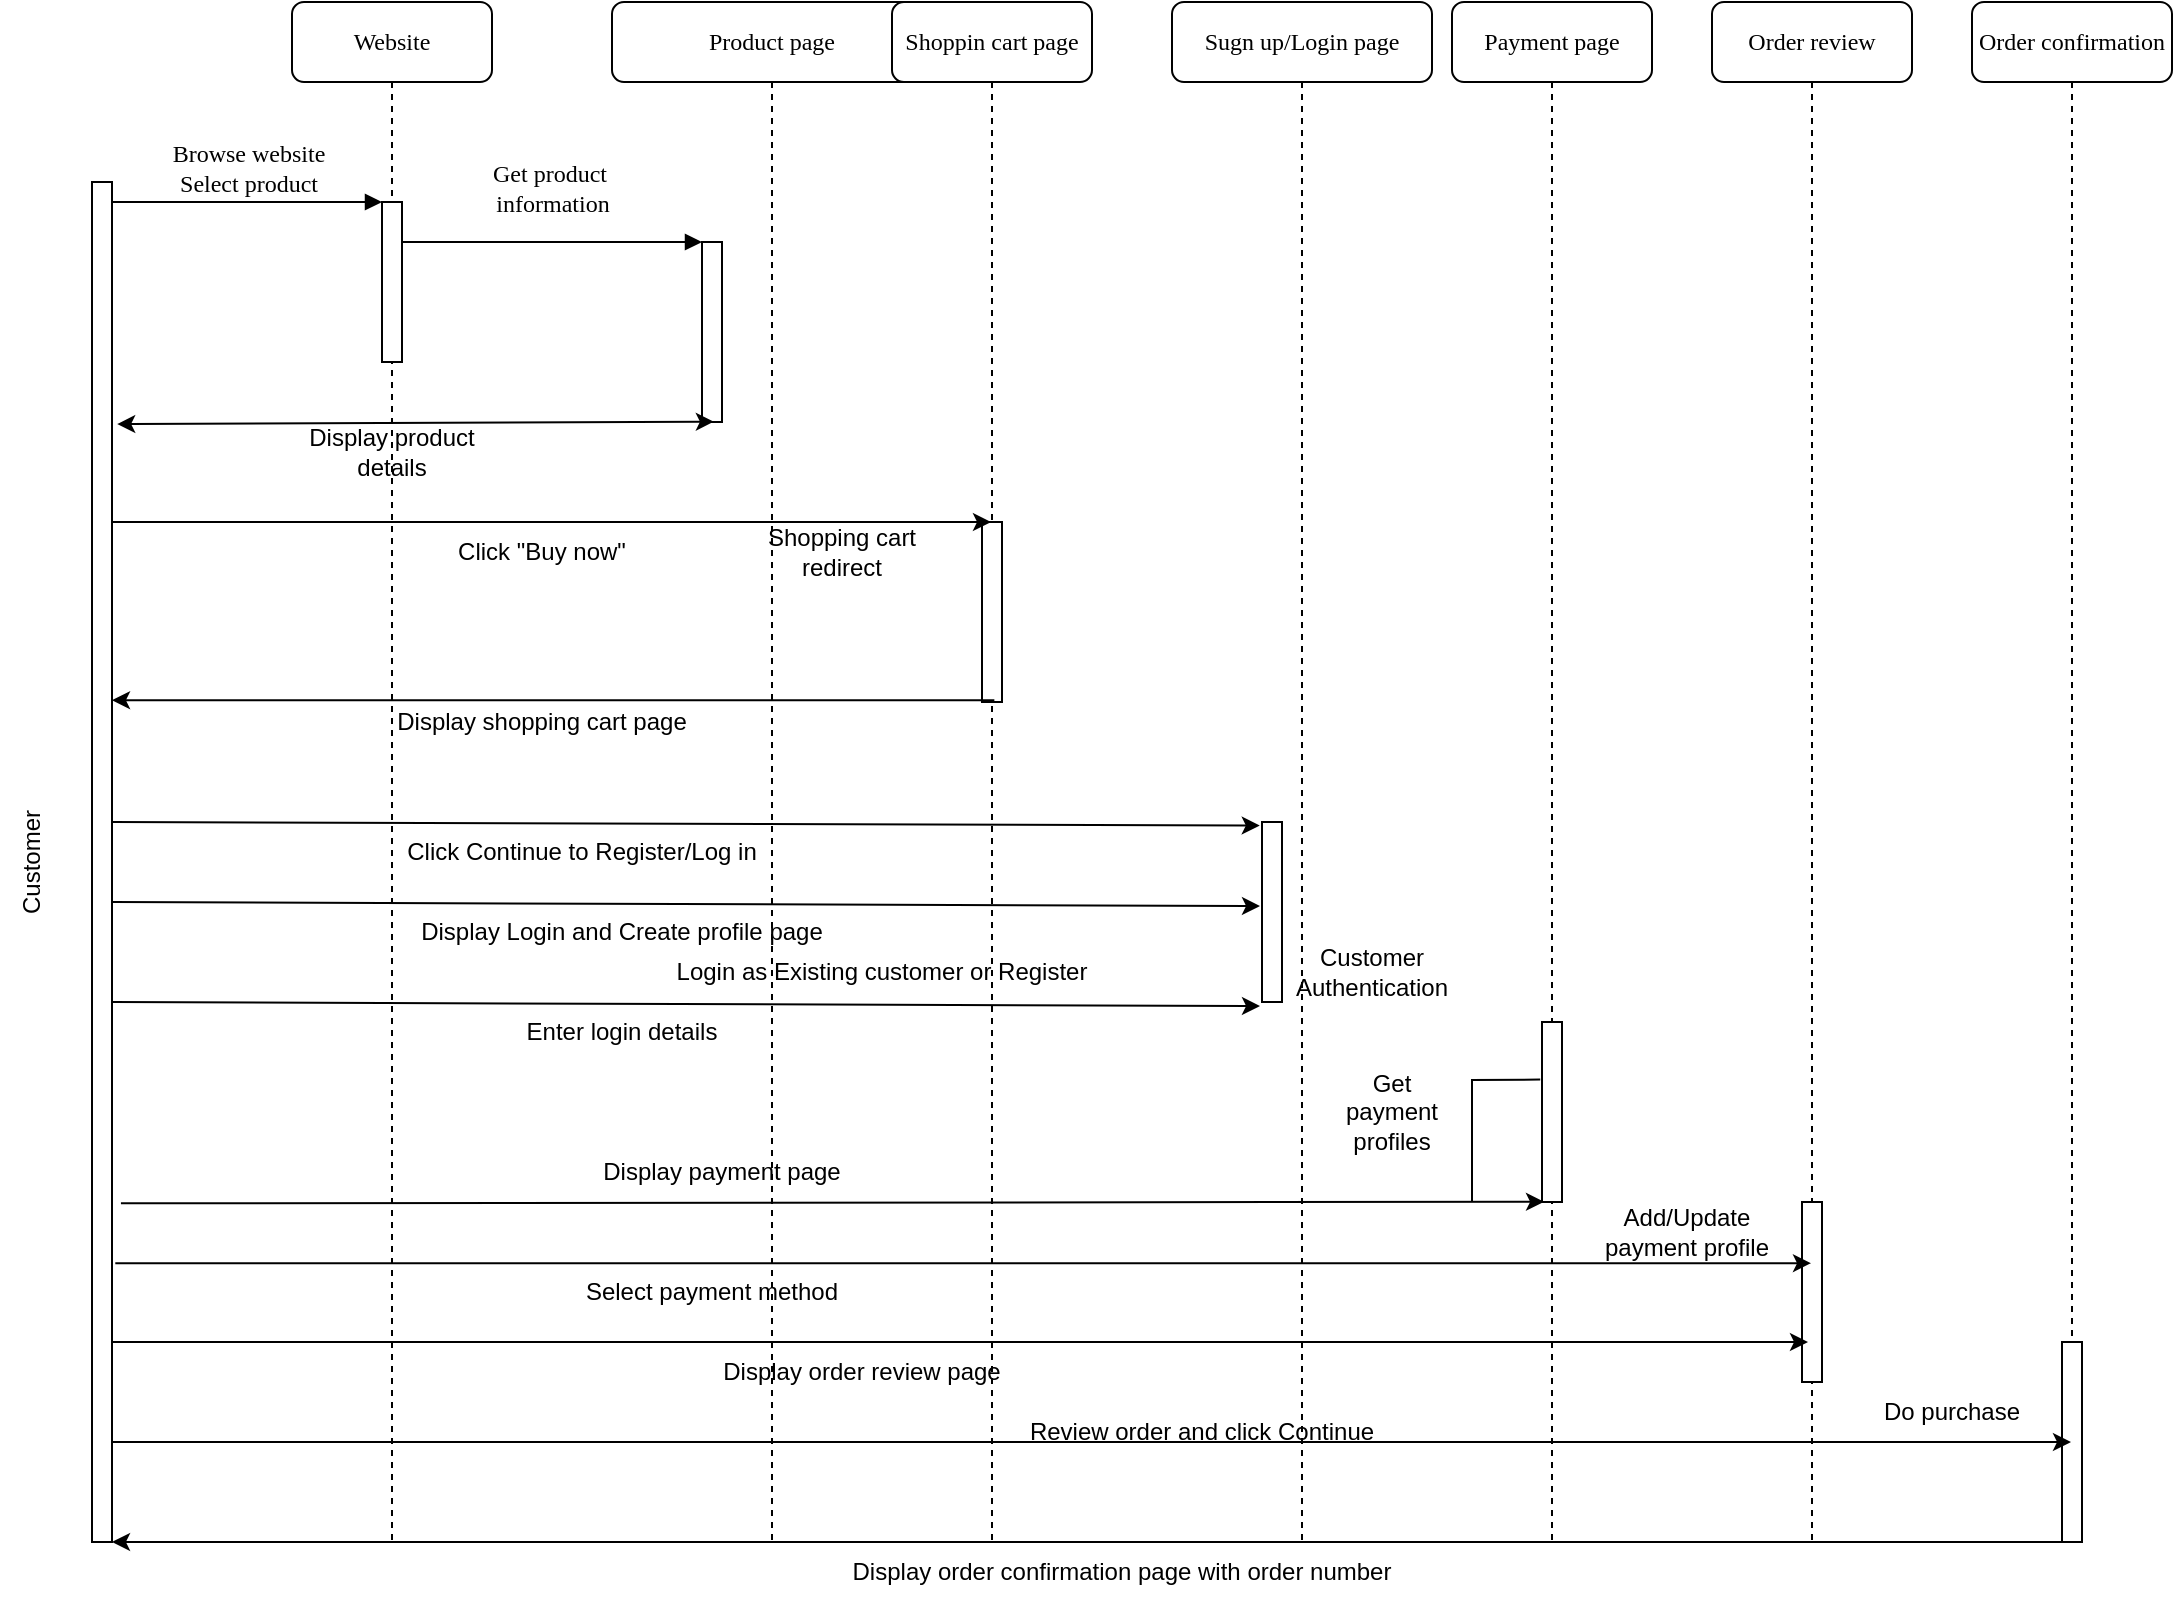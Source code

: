 <mxfile version="24.0.1" type="device">
  <diagram name="Page-1" id="13e1069c-82ec-6db2-03f1-153e76fe0fe0">
    <mxGraphModel dx="1518" dy="665" grid="1" gridSize="10" guides="1" tooltips="1" connect="1" arrows="1" fold="1" page="1" pageScale="1" pageWidth="1100" pageHeight="850" background="none" math="0" shadow="0">
      <root>
        <mxCell id="0" />
        <mxCell id="1" parent="0" />
        <mxCell id="7baba1c4bc27f4b0-2" value="Website" style="shape=umlLifeline;perimeter=lifelinePerimeter;whiteSpace=wrap;html=1;container=1;collapsible=0;recursiveResize=0;outlineConnect=0;rounded=1;shadow=0;comic=0;labelBackgroundColor=none;strokeWidth=1;fontFamily=Verdana;fontSize=12;align=center;" parent="1" vertex="1">
          <mxGeometry x="160" y="80" width="100" height="770" as="geometry" />
        </mxCell>
        <mxCell id="7baba1c4bc27f4b0-10" value="" style="html=1;points=[];perimeter=orthogonalPerimeter;rounded=0;shadow=0;comic=0;labelBackgroundColor=none;strokeWidth=1;fontFamily=Verdana;fontSize=12;align=center;" parent="7baba1c4bc27f4b0-2" vertex="1">
          <mxGeometry x="45" y="100" width="10" height="80" as="geometry" />
        </mxCell>
        <mxCell id="g1QLMiPOM54anOrB79mj-6" value="Display product details" style="text;html=1;align=center;verticalAlign=middle;whiteSpace=wrap;rounded=0;" vertex="1" parent="7baba1c4bc27f4b0-2">
          <mxGeometry y="210" width="100" height="30" as="geometry" />
        </mxCell>
        <mxCell id="7baba1c4bc27f4b0-3" value="Product page" style="shape=umlLifeline;perimeter=lifelinePerimeter;whiteSpace=wrap;html=1;container=1;collapsible=0;recursiveResize=0;outlineConnect=0;rounded=1;shadow=0;comic=0;labelBackgroundColor=none;strokeWidth=1;fontFamily=Verdana;fontSize=12;align=center;" parent="1" vertex="1">
          <mxGeometry x="320" y="80" width="160" height="770" as="geometry" />
        </mxCell>
        <mxCell id="7baba1c4bc27f4b0-13" value="" style="html=1;points=[];perimeter=orthogonalPerimeter;rounded=0;shadow=0;comic=0;labelBackgroundColor=none;strokeWidth=1;fontFamily=Verdana;fontSize=12;align=center;" parent="7baba1c4bc27f4b0-3" vertex="1">
          <mxGeometry x="45" y="120" width="10" height="90" as="geometry" />
        </mxCell>
        <mxCell id="g1QLMiPOM54anOrB79mj-15" value="Display shopping cart page" style="text;html=1;align=center;verticalAlign=middle;whiteSpace=wrap;rounded=0;" vertex="1" parent="7baba1c4bc27f4b0-3">
          <mxGeometry x="-110" y="345" width="150" height="30" as="geometry" />
        </mxCell>
        <mxCell id="g1QLMiPOM54anOrB79mj-18" value="Click Continue to Register/Log in" style="text;html=1;align=center;verticalAlign=middle;whiteSpace=wrap;rounded=0;" vertex="1" parent="7baba1c4bc27f4b0-3">
          <mxGeometry x="-110" y="410" width="190" height="30" as="geometry" />
        </mxCell>
        <mxCell id="g1QLMiPOM54anOrB79mj-20" value="" style="endArrow=classic;html=1;rounded=0;entryX=-0.112;entryY=0.02;entryDx=0;entryDy=0;entryPerimeter=0;" edge="1" parent="7baba1c4bc27f4b0-3">
          <mxGeometry width="50" height="50" relative="1" as="geometry">
            <mxPoint x="-250" y="450" as="sourcePoint" />
            <mxPoint x="324" y="452" as="targetPoint" />
          </mxGeometry>
        </mxCell>
        <mxCell id="g1QLMiPOM54anOrB79mj-21" value="Display Login and Create profile page" style="text;html=1;align=center;verticalAlign=middle;whiteSpace=wrap;rounded=0;" vertex="1" parent="7baba1c4bc27f4b0-3">
          <mxGeometry x="-100" y="450" width="210" height="30" as="geometry" />
        </mxCell>
        <mxCell id="g1QLMiPOM54anOrB79mj-29" value="Display payment page" style="text;html=1;align=center;verticalAlign=middle;whiteSpace=wrap;rounded=0;" vertex="1" parent="7baba1c4bc27f4b0-3">
          <mxGeometry x="-50" y="570" width="210" height="30" as="geometry" />
        </mxCell>
        <mxCell id="g1QLMiPOM54anOrB79mj-36" value="Select payment method" style="text;html=1;align=center;verticalAlign=middle;whiteSpace=wrap;rounded=0;" vertex="1" parent="7baba1c4bc27f4b0-3">
          <mxGeometry x="-55" y="630" width="210" height="30" as="geometry" />
        </mxCell>
        <mxCell id="7baba1c4bc27f4b0-4" value="Shoppin cart page" style="shape=umlLifeline;perimeter=lifelinePerimeter;whiteSpace=wrap;html=1;container=1;collapsible=0;recursiveResize=0;outlineConnect=0;rounded=1;shadow=0;comic=0;labelBackgroundColor=none;strokeWidth=1;fontFamily=Verdana;fontSize=12;align=center;" parent="1" vertex="1">
          <mxGeometry x="460" y="80" width="100" height="770" as="geometry" />
        </mxCell>
        <mxCell id="7baba1c4bc27f4b0-16" value="" style="html=1;points=[];perimeter=orthogonalPerimeter;rounded=0;shadow=0;comic=0;labelBackgroundColor=none;strokeWidth=1;fontFamily=Verdana;fontSize=12;align=center;" parent="7baba1c4bc27f4b0-4" vertex="1">
          <mxGeometry x="45" y="260" width="10" height="90" as="geometry" />
        </mxCell>
        <mxCell id="g1QLMiPOM54anOrB79mj-22" value="Login as Existing customer or Register" style="text;html=1;align=center;verticalAlign=middle;whiteSpace=wrap;rounded=0;" vertex="1" parent="7baba1c4bc27f4b0-4">
          <mxGeometry x="-110" y="470" width="210" height="30" as="geometry" />
        </mxCell>
        <mxCell id="g1QLMiPOM54anOrB79mj-39" value="Display order review page" style="text;html=1;align=center;verticalAlign=middle;whiteSpace=wrap;rounded=0;" vertex="1" parent="7baba1c4bc27f4b0-4">
          <mxGeometry x="-120" y="670" width="210" height="30" as="geometry" />
        </mxCell>
        <mxCell id="7baba1c4bc27f4b0-5" value="Sugn up/Login page" style="shape=umlLifeline;perimeter=lifelinePerimeter;whiteSpace=wrap;html=1;container=1;collapsible=0;recursiveResize=0;outlineConnect=0;rounded=1;shadow=0;comic=0;labelBackgroundColor=none;strokeWidth=1;fontFamily=Verdana;fontSize=12;align=center;" parent="1" vertex="1">
          <mxGeometry x="600" y="80" width="130" height="770" as="geometry" />
        </mxCell>
        <mxCell id="g1QLMiPOM54anOrB79mj-16" value="" style="html=1;points=[];perimeter=orthogonalPerimeter;rounded=0;shadow=0;comic=0;labelBackgroundColor=none;strokeWidth=1;fontFamily=Verdana;fontSize=12;align=center;" vertex="1" parent="7baba1c4bc27f4b0-5">
          <mxGeometry x="45" y="410" width="10" height="90" as="geometry" />
        </mxCell>
        <mxCell id="g1QLMiPOM54anOrB79mj-25" value="Customer Authentication" style="text;html=1;align=center;verticalAlign=middle;whiteSpace=wrap;rounded=0;" vertex="1" parent="7baba1c4bc27f4b0-5">
          <mxGeometry x="70" y="470" width="60" height="30" as="geometry" />
        </mxCell>
        <mxCell id="g1QLMiPOM54anOrB79mj-31" value="Get payment profiles" style="text;html=1;align=center;verticalAlign=middle;whiteSpace=wrap;rounded=0;" vertex="1" parent="7baba1c4bc27f4b0-5">
          <mxGeometry x="80" y="540" width="60" height="30" as="geometry" />
        </mxCell>
        <mxCell id="g1QLMiPOM54anOrB79mj-42" value="Review order and click Continue&lt;span style=&quot;color: rgba(0, 0, 0, 0); font-family: monospace; font-size: 0px; text-align: start; text-wrap: nowrap;&quot;&gt;%3CmxGraphModel%3E%3Croot%3E%3CmxCell%20id%3D%220%22%2F%3E%3CmxCell%20id%3D%221%22%20parent%3D%220%22%2F%3E%3CmxCell%20id%3D%222%22%20value%3D%22Display%20order%20review%20page%22%20style%3D%22text%3Bhtml%3D1%3Balign%3Dcenter%3BverticalAlign%3Dmiddle%3BwhiteSpace%3Dwrap%3Brounded%3D0%3B%22%20vertex%3D%221%22%20parent%3D%221%22%3E%3CmxGeometry%20x%3D%22340%22%20y%3D%22750%22%20width%3D%22210%22%20height%3D%2230%22%20as%3D%22geometry%22%2F%3E%3C%2FmxCell%3E%3C%2Froot%3E%3C%2FmxGraphModel%3E&lt;/span&gt;" style="text;html=1;align=center;verticalAlign=middle;whiteSpace=wrap;rounded=0;" vertex="1" parent="7baba1c4bc27f4b0-5">
          <mxGeometry x="-90" y="700" width="210" height="30" as="geometry" />
        </mxCell>
        <mxCell id="7baba1c4bc27f4b0-6" value="Payment page" style="shape=umlLifeline;perimeter=lifelinePerimeter;whiteSpace=wrap;html=1;container=1;collapsible=0;recursiveResize=0;outlineConnect=0;rounded=1;shadow=0;comic=0;labelBackgroundColor=none;strokeWidth=1;fontFamily=Verdana;fontSize=12;align=center;" parent="1" vertex="1">
          <mxGeometry x="740" y="80" width="100" height="770" as="geometry" />
        </mxCell>
        <mxCell id="g1QLMiPOM54anOrB79mj-27" value="" style="html=1;points=[];perimeter=orthogonalPerimeter;rounded=0;shadow=0;comic=0;labelBackgroundColor=none;strokeWidth=1;fontFamily=Verdana;fontSize=12;align=center;" vertex="1" parent="7baba1c4bc27f4b0-6">
          <mxGeometry x="45" y="510" width="10" height="90" as="geometry" />
        </mxCell>
        <mxCell id="7baba1c4bc27f4b0-7" value="Order review" style="shape=umlLifeline;perimeter=lifelinePerimeter;whiteSpace=wrap;html=1;container=1;collapsible=0;recursiveResize=0;outlineConnect=0;rounded=1;shadow=0;comic=0;labelBackgroundColor=none;strokeWidth=1;fontFamily=Verdana;fontSize=12;align=center;" parent="1" vertex="1">
          <mxGeometry x="870" y="80" width="100" height="770" as="geometry" />
        </mxCell>
        <mxCell id="g1QLMiPOM54anOrB79mj-32" value="" style="html=1;points=[];perimeter=orthogonalPerimeter;rounded=0;shadow=0;comic=0;labelBackgroundColor=none;strokeWidth=1;fontFamily=Verdana;fontSize=12;align=center;" vertex="1" parent="7baba1c4bc27f4b0-7">
          <mxGeometry x="45" y="600" width="10" height="90" as="geometry" />
        </mxCell>
        <mxCell id="7baba1c4bc27f4b0-11" value="Browse website&lt;div&gt;Select product&lt;/div&gt;" style="html=1;verticalAlign=bottom;endArrow=block;entryX=0;entryY=0;labelBackgroundColor=none;fontFamily=Verdana;fontSize=12;edgeStyle=elbowEdgeStyle;elbow=vertical;" parent="1" target="7baba1c4bc27f4b0-10" edge="1">
          <mxGeometry relative="1" as="geometry">
            <mxPoint x="70" y="180" as="sourcePoint" />
          </mxGeometry>
        </mxCell>
        <mxCell id="7baba1c4bc27f4b0-14" value="Get product&amp;nbsp;&lt;div&gt;information&lt;/div&gt;" style="html=1;verticalAlign=bottom;endArrow=block;entryX=0;entryY=0;labelBackgroundColor=none;fontFamily=Verdana;fontSize=12;edgeStyle=elbowEdgeStyle;elbow=vertical;" parent="1" source="7baba1c4bc27f4b0-10" target="7baba1c4bc27f4b0-13" edge="1">
          <mxGeometry x="-0.002" y="10" relative="1" as="geometry">
            <mxPoint x="290" y="200" as="sourcePoint" />
            <mxPoint as="offset" />
          </mxGeometry>
        </mxCell>
        <mxCell id="g1QLMiPOM54anOrB79mj-2" value="" style="html=1;points=[];perimeter=orthogonalPerimeter;rounded=0;shadow=0;comic=0;labelBackgroundColor=none;strokeWidth=1;fontFamily=Verdana;fontSize=12;align=center;" vertex="1" parent="1">
          <mxGeometry x="60" y="170" width="10" height="680" as="geometry" />
        </mxCell>
        <mxCell id="g1QLMiPOM54anOrB79mj-3" value="Customer" style="text;html=1;align=center;verticalAlign=middle;whiteSpace=wrap;rounded=0;rotation=-90;" vertex="1" parent="1">
          <mxGeometry y="495" width="60" height="30" as="geometry" />
        </mxCell>
        <mxCell id="g1QLMiPOM54anOrB79mj-7" value="" style="endArrow=classic;startArrow=classic;html=1;rounded=0;entryX=1.259;entryY=0.178;entryDx=0;entryDy=0;entryPerimeter=0;exitX=0.594;exitY=0.998;exitDx=0;exitDy=0;exitPerimeter=0;" edge="1" parent="1" source="7baba1c4bc27f4b0-13" target="g1QLMiPOM54anOrB79mj-2">
          <mxGeometry width="50" height="50" relative="1" as="geometry">
            <mxPoint x="370" y="320" as="sourcePoint" />
            <mxPoint x="420" y="270" as="targetPoint" />
          </mxGeometry>
        </mxCell>
        <mxCell id="g1QLMiPOM54anOrB79mj-10" value="" style="endArrow=classic;html=1;rounded=0;" edge="1" parent="1" target="7baba1c4bc27f4b0-4">
          <mxGeometry width="50" height="50" relative="1" as="geometry">
            <mxPoint x="70" y="340" as="sourcePoint" />
            <mxPoint x="420" y="340" as="targetPoint" />
          </mxGeometry>
        </mxCell>
        <mxCell id="g1QLMiPOM54anOrB79mj-11" value="Click &quot;Buy now&quot;" style="text;html=1;align=center;verticalAlign=middle;whiteSpace=wrap;rounded=0;" vertex="1" parent="1">
          <mxGeometry x="240" y="340" width="90" height="30" as="geometry" />
        </mxCell>
        <mxCell id="g1QLMiPOM54anOrB79mj-13" value="Shopping cart redirect" style="text;html=1;align=center;verticalAlign=middle;whiteSpace=wrap;rounded=0;" vertex="1" parent="1">
          <mxGeometry x="390" y="340" width="90" height="30" as="geometry" />
        </mxCell>
        <mxCell id="g1QLMiPOM54anOrB79mj-14" value="" style="endArrow=classic;html=1;rounded=0;exitX=0.618;exitY=0.99;exitDx=0;exitDy=0;exitPerimeter=0;" edge="1" parent="1" source="7baba1c4bc27f4b0-16" target="g1QLMiPOM54anOrB79mj-2">
          <mxGeometry width="50" height="50" relative="1" as="geometry">
            <mxPoint x="370" y="440" as="sourcePoint" />
            <mxPoint x="420" y="390" as="targetPoint" />
          </mxGeometry>
        </mxCell>
        <mxCell id="g1QLMiPOM54anOrB79mj-17" value="" style="endArrow=classic;html=1;rounded=0;entryX=-0.112;entryY=0.02;entryDx=0;entryDy=0;entryPerimeter=0;" edge="1" parent="1" target="g1QLMiPOM54anOrB79mj-16">
          <mxGeometry width="50" height="50" relative="1" as="geometry">
            <mxPoint x="70" y="490" as="sourcePoint" />
            <mxPoint x="420" y="410" as="targetPoint" />
          </mxGeometry>
        </mxCell>
        <mxCell id="g1QLMiPOM54anOrB79mj-23" value="" style="endArrow=classic;html=1;rounded=0;entryX=-0.112;entryY=0.02;entryDx=0;entryDy=0;entryPerimeter=0;" edge="1" parent="1">
          <mxGeometry width="50" height="50" relative="1" as="geometry">
            <mxPoint x="70" y="580" as="sourcePoint" />
            <mxPoint x="644" y="582" as="targetPoint" />
          </mxGeometry>
        </mxCell>
        <mxCell id="g1QLMiPOM54anOrB79mj-24" value="Enter login details" style="text;html=1;align=center;verticalAlign=middle;whiteSpace=wrap;rounded=0;" vertex="1" parent="1">
          <mxGeometry x="220" y="580" width="210" height="30" as="geometry" />
        </mxCell>
        <mxCell id="g1QLMiPOM54anOrB79mj-28" value="" style="endArrow=classic;html=1;rounded=0;exitX=1.447;exitY=0.751;exitDx=0;exitDy=0;exitPerimeter=0;entryX=0.1;entryY=0.999;entryDx=0;entryDy=0;entryPerimeter=0;" edge="1" parent="1" source="g1QLMiPOM54anOrB79mj-2" target="g1QLMiPOM54anOrB79mj-27">
          <mxGeometry width="50" height="50" relative="1" as="geometry">
            <mxPoint x="370" y="700" as="sourcePoint" />
            <mxPoint x="420" y="650" as="targetPoint" />
          </mxGeometry>
        </mxCell>
        <mxCell id="g1QLMiPOM54anOrB79mj-30" value="" style="endArrow=none;html=1;rounded=0;entryX=-0.088;entryY=0.32;entryDx=0;entryDy=0;entryPerimeter=0;" edge="1" parent="1" target="g1QLMiPOM54anOrB79mj-27">
          <mxGeometry width="50" height="50" relative="1" as="geometry">
            <mxPoint x="750" y="680" as="sourcePoint" />
            <mxPoint x="420" y="650" as="targetPoint" />
            <Array as="points">
              <mxPoint x="750" y="619" />
            </Array>
          </mxGeometry>
        </mxCell>
        <mxCell id="g1QLMiPOM54anOrB79mj-33" value="Order confirmation" style="shape=umlLifeline;perimeter=lifelinePerimeter;whiteSpace=wrap;html=1;container=1;collapsible=0;recursiveResize=0;outlineConnect=0;rounded=1;shadow=0;comic=0;labelBackgroundColor=none;strokeWidth=1;fontFamily=Verdana;fontSize=12;align=center;" vertex="1" parent="1">
          <mxGeometry x="1000" y="80" width="100" height="770" as="geometry" />
        </mxCell>
        <mxCell id="g1QLMiPOM54anOrB79mj-34" value="" style="html=1;points=[];perimeter=orthogonalPerimeter;rounded=0;shadow=0;comic=0;labelBackgroundColor=none;strokeWidth=1;fontFamily=Verdana;fontSize=12;align=center;" vertex="1" parent="g1QLMiPOM54anOrB79mj-33">
          <mxGeometry x="45" y="670" width="10" height="100" as="geometry" />
        </mxCell>
        <mxCell id="g1QLMiPOM54anOrB79mj-43" value="Do purchase" style="text;html=1;align=center;verticalAlign=middle;whiteSpace=wrap;rounded=0;" vertex="1" parent="g1QLMiPOM54anOrB79mj-33">
          <mxGeometry x="-50" y="690" width="80" height="30" as="geometry" />
        </mxCell>
        <mxCell id="g1QLMiPOM54anOrB79mj-35" value="" style="endArrow=classic;html=1;rounded=0;exitX=1.165;exitY=0.795;exitDx=0;exitDy=0;exitPerimeter=0;" edge="1" parent="1" source="g1QLMiPOM54anOrB79mj-2" target="7baba1c4bc27f4b0-7">
          <mxGeometry width="50" height="50" relative="1" as="geometry">
            <mxPoint x="450" y="710" as="sourcePoint" />
            <mxPoint x="500" y="660" as="targetPoint" />
          </mxGeometry>
        </mxCell>
        <mxCell id="g1QLMiPOM54anOrB79mj-37" value="Add/Update payment profile" style="text;html=1;align=center;verticalAlign=middle;whiteSpace=wrap;rounded=0;" vertex="1" parent="1">
          <mxGeometry x="810" y="680" width="95" height="30" as="geometry" />
        </mxCell>
        <mxCell id="g1QLMiPOM54anOrB79mj-38" value="" style="endArrow=classic;html=1;rounded=0;exitX=1.165;exitY=0.795;exitDx=0;exitDy=0;exitPerimeter=0;" edge="1" parent="1">
          <mxGeometry width="50" height="50" relative="1" as="geometry">
            <mxPoint x="70" y="750" as="sourcePoint" />
            <mxPoint x="918" y="750" as="targetPoint" />
          </mxGeometry>
        </mxCell>
        <mxCell id="g1QLMiPOM54anOrB79mj-41" value="" style="endArrow=classic;html=1;rounded=0;exitX=1.165;exitY=0.795;exitDx=0;exitDy=0;exitPerimeter=0;" edge="1" parent="1" target="g1QLMiPOM54anOrB79mj-33">
          <mxGeometry width="50" height="50" relative="1" as="geometry">
            <mxPoint x="70" y="800" as="sourcePoint" />
            <mxPoint x="918" y="800" as="targetPoint" />
          </mxGeometry>
        </mxCell>
        <mxCell id="g1QLMiPOM54anOrB79mj-44" value="" style="endArrow=classic;html=1;rounded=0;" edge="1" parent="1" source="g1QLMiPOM54anOrB79mj-33">
          <mxGeometry width="50" height="50" relative="1" as="geometry">
            <mxPoint x="511" y="850" as="sourcePoint" />
            <mxPoint x="70" y="850" as="targetPoint" />
          </mxGeometry>
        </mxCell>
        <mxCell id="g1QLMiPOM54anOrB79mj-45" value="Display order confirmation page with order number" style="text;html=1;align=center;verticalAlign=middle;whiteSpace=wrap;rounded=0;" vertex="1" parent="1">
          <mxGeometry x="430" y="850" width="290" height="30" as="geometry" />
        </mxCell>
      </root>
    </mxGraphModel>
  </diagram>
</mxfile>
